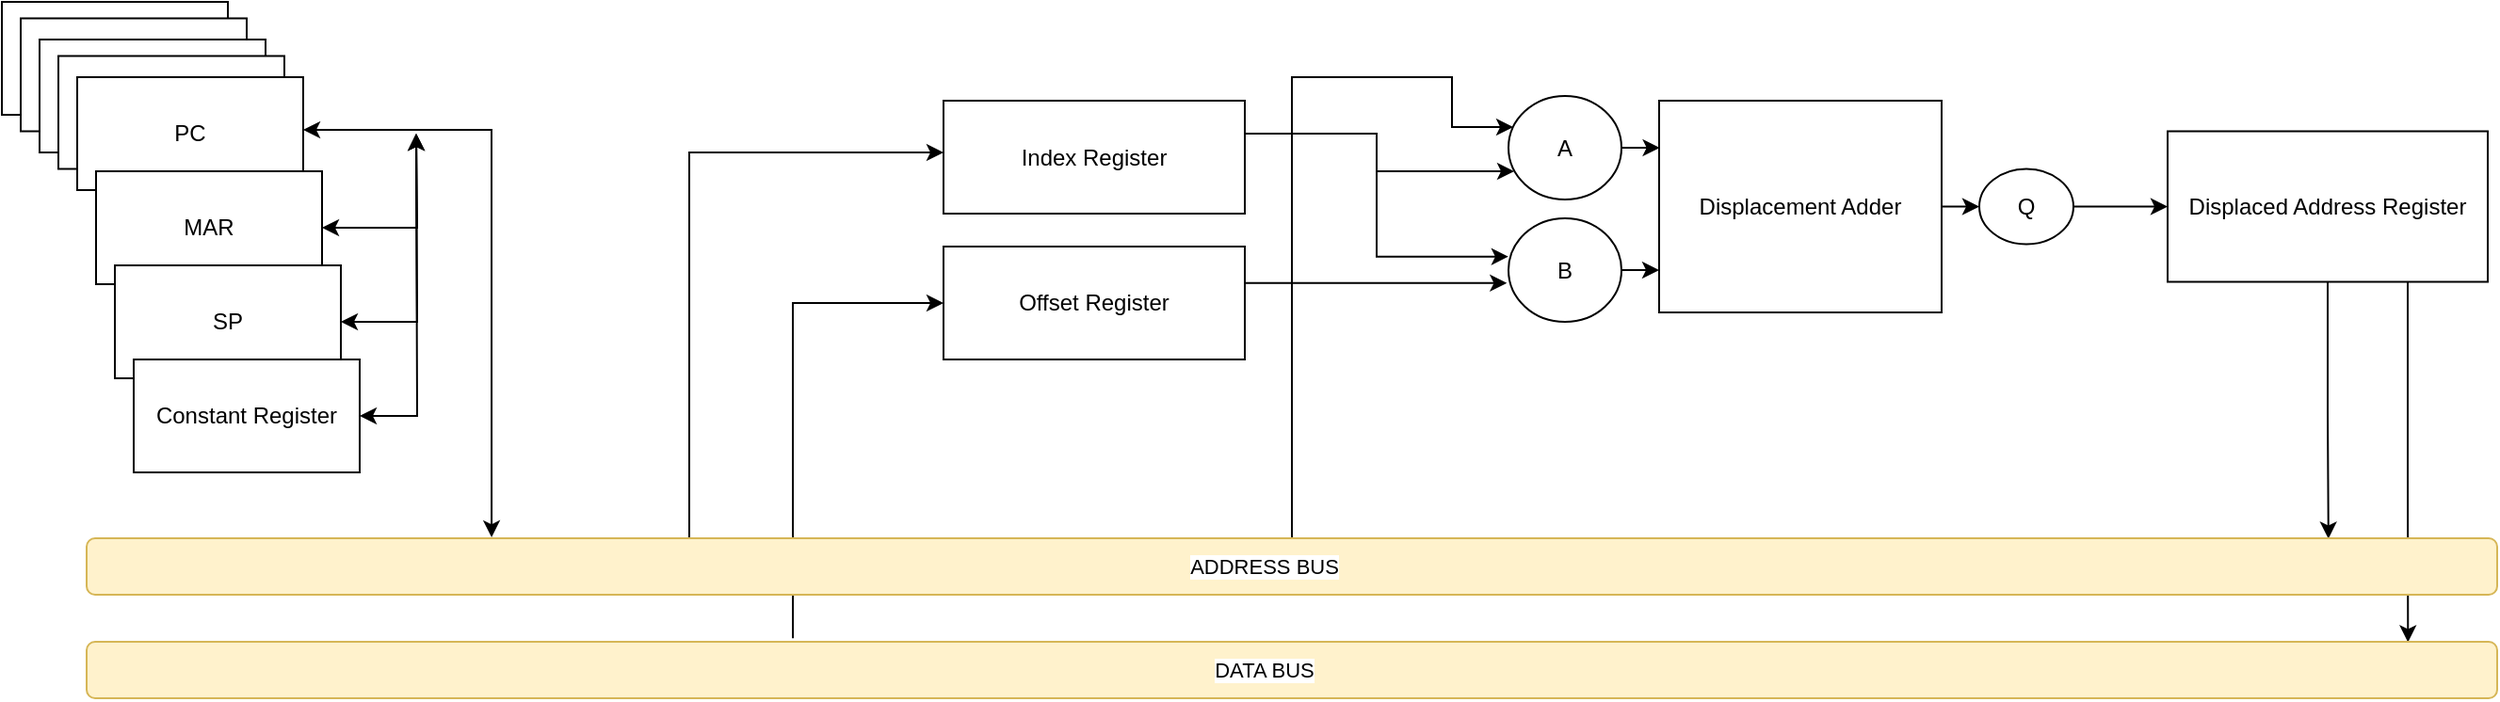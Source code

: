 <mxfile version="17.4.2" type="device"><diagram id="UTDkjKuew3a6L_y-ETUJ" name="Page-1"><mxGraphModel dx="1366" dy="995" grid="1" gridSize="10" guides="1" tooltips="1" connect="1" arrows="1" fold="1" page="1" pageScale="1" pageWidth="850" pageHeight="1100" math="0" shadow="0"><root><mxCell id="0"/><mxCell id="1" parent="0"/><mxCell id="TWT95b4uwFcUYHoAmGLu-45" value="PC" style="rounded=0;whiteSpace=wrap;html=1;" vertex="1" parent="1"><mxGeometry x="60" y="140" width="120" height="60" as="geometry"/></mxCell><mxCell id="TWT95b4uwFcUYHoAmGLu-46" value="PC" style="rounded=0;whiteSpace=wrap;html=1;" vertex="1" parent="1"><mxGeometry x="70" y="148.75" width="120" height="60" as="geometry"/></mxCell><mxCell id="TWT95b4uwFcUYHoAmGLu-44" value="PC" style="rounded=0;whiteSpace=wrap;html=1;" vertex="1" parent="1"><mxGeometry x="80" y="160" width="120" height="60" as="geometry"/></mxCell><mxCell id="TWT95b4uwFcUYHoAmGLu-43" value="PC" style="rounded=0;whiteSpace=wrap;html=1;" vertex="1" parent="1"><mxGeometry x="90" y="168.75" width="120" height="60" as="geometry"/></mxCell><mxCell id="TWT95b4uwFcUYHoAmGLu-16" style="edgeStyle=orthogonalEdgeStyle;rounded=0;orthogonalLoop=1;jettySize=auto;html=1;startArrow=classic;startFill=1;entryX=1.015;entryY=0.168;entryDx=0;entryDy=0;entryPerimeter=0;" edge="1" parent="1" source="TWT95b4uwFcUYHoAmGLu-1" target="TWT95b4uwFcUYHoAmGLu-37"><mxGeometry relative="1" as="geometry"><mxPoint x="320" y="420" as="targetPoint"/><Array as="points"><mxPoint x="320" y="208"/></Array></mxGeometry></mxCell><mxCell id="TWT95b4uwFcUYHoAmGLu-1" value="PC" style="rounded=0;whiteSpace=wrap;html=1;" vertex="1" parent="1"><mxGeometry x="100" y="180" width="120" height="60" as="geometry"/></mxCell><mxCell id="TWT95b4uwFcUYHoAmGLu-17" style="edgeStyle=orthogonalEdgeStyle;rounded=0;orthogonalLoop=1;jettySize=auto;html=1;exitX=1;exitY=0.5;exitDx=0;exitDy=0;startArrow=classic;startFill=1;" edge="1" parent="1" source="TWT95b4uwFcUYHoAmGLu-2"><mxGeometry relative="1" as="geometry"><mxPoint x="280" y="210" as="targetPoint"/></mxGeometry></mxCell><mxCell id="TWT95b4uwFcUYHoAmGLu-2" value="MAR" style="rounded=0;whiteSpace=wrap;html=1;" vertex="1" parent="1"><mxGeometry x="110" y="230" width="120" height="60" as="geometry"/></mxCell><mxCell id="TWT95b4uwFcUYHoAmGLu-18" style="edgeStyle=orthogonalEdgeStyle;rounded=0;orthogonalLoop=1;jettySize=auto;html=1;exitX=1;exitY=0.5;exitDx=0;exitDy=0;startArrow=classic;startFill=1;" edge="1" parent="1" source="TWT95b4uwFcUYHoAmGLu-3"><mxGeometry relative="1" as="geometry"><mxPoint x="280" y="210" as="targetPoint"/></mxGeometry></mxCell><mxCell id="TWT95b4uwFcUYHoAmGLu-3" value="SP" style="rounded=0;whiteSpace=wrap;html=1;" vertex="1" parent="1"><mxGeometry x="120" y="280" width="120" height="60" as="geometry"/></mxCell><mxCell id="TWT95b4uwFcUYHoAmGLu-9" style="edgeStyle=orthogonalEdgeStyle;rounded=0;orthogonalLoop=1;jettySize=auto;html=1;exitX=1;exitY=0.25;exitDx=0;exitDy=0;entryX=0.05;entryY=0.728;entryDx=0;entryDy=0;entryPerimeter=0;" edge="1" parent="1" source="TWT95b4uwFcUYHoAmGLu-4" target="TWT95b4uwFcUYHoAmGLu-10"><mxGeometry relative="1" as="geometry"><mxPoint x="770" y="207.5" as="targetPoint"/><Array as="points"><mxPoint x="720" y="210"/><mxPoint x="790" y="210"/><mxPoint x="790" y="230"/></Array></mxGeometry></mxCell><mxCell id="TWT95b4uwFcUYHoAmGLu-21" style="edgeStyle=orthogonalEdgeStyle;rounded=0;orthogonalLoop=1;jettySize=auto;html=1;entryX=-0.001;entryY=0.37;entryDx=0;entryDy=0;exitX=1;exitY=0.292;exitDx=0;exitDy=0;exitPerimeter=0;entryPerimeter=0;" edge="1" parent="1" source="TWT95b4uwFcUYHoAmGLu-4" target="TWT95b4uwFcUYHoAmGLu-11"><mxGeometry relative="1" as="geometry"><Array as="points"><mxPoint x="790" y="210"/><mxPoint x="790" y="275"/></Array></mxGeometry></mxCell><mxCell id="TWT95b4uwFcUYHoAmGLu-4" value="Index Register" style="rounded=0;whiteSpace=wrap;html=1;" vertex="1" parent="1"><mxGeometry x="560" y="192.5" width="160" height="60" as="geometry"/></mxCell><mxCell id="TWT95b4uwFcUYHoAmGLu-22" style="edgeStyle=orthogonalEdgeStyle;rounded=0;orthogonalLoop=1;jettySize=auto;html=1;entryX=-0.014;entryY=0.626;entryDx=0;entryDy=0;entryPerimeter=0;" edge="1" parent="1" source="TWT95b4uwFcUYHoAmGLu-5" target="TWT95b4uwFcUYHoAmGLu-11"><mxGeometry relative="1" as="geometry"><Array as="points"><mxPoint x="790" y="290"/></Array></mxGeometry></mxCell><mxCell id="TWT95b4uwFcUYHoAmGLu-5" value="Offset Register" style="rounded=0;whiteSpace=wrap;html=1;" vertex="1" parent="1"><mxGeometry x="560" y="270" width="160" height="60" as="geometry"/></mxCell><mxCell id="TWT95b4uwFcUYHoAmGLu-14" style="edgeStyle=orthogonalEdgeStyle;rounded=0;orthogonalLoop=1;jettySize=auto;html=1;" edge="1" parent="1" source="TWT95b4uwFcUYHoAmGLu-6"><mxGeometry relative="1" as="geometry"><mxPoint x="1110" y="248.75" as="targetPoint"/></mxGeometry></mxCell><mxCell id="TWT95b4uwFcUYHoAmGLu-6" value="Displacement Adder" style="rounded=0;whiteSpace=wrap;html=1;" vertex="1" parent="1"><mxGeometry x="940" y="192.5" width="150" height="112.5" as="geometry"/></mxCell><mxCell id="TWT95b4uwFcUYHoAmGLu-19" style="edgeStyle=orthogonalEdgeStyle;rounded=0;orthogonalLoop=1;jettySize=auto;html=1;exitX=1;exitY=0.5;exitDx=0;exitDy=0;startArrow=classic;startFill=1;" edge="1" parent="1" source="TWT95b4uwFcUYHoAmGLu-8"><mxGeometry relative="1" as="geometry"><mxPoint x="280" y="210" as="targetPoint"/></mxGeometry></mxCell><mxCell id="TWT95b4uwFcUYHoAmGLu-8" value="Constant Register" style="rounded=0;whiteSpace=wrap;html=1;" vertex="1" parent="1"><mxGeometry x="130" y="330" width="120" height="60" as="geometry"/></mxCell><mxCell id="TWT95b4uwFcUYHoAmGLu-12" style="edgeStyle=orthogonalEdgeStyle;rounded=0;orthogonalLoop=1;jettySize=auto;html=1;exitX=1;exitY=0.5;exitDx=0;exitDy=0;entryX=0.002;entryY=0.224;entryDx=0;entryDy=0;entryPerimeter=0;" edge="1" parent="1" source="TWT95b4uwFcUYHoAmGLu-10" target="TWT95b4uwFcUYHoAmGLu-6"><mxGeometry relative="1" as="geometry"/></mxCell><mxCell id="TWT95b4uwFcUYHoAmGLu-10" value="A" style="ellipse;whiteSpace=wrap;html=1;" vertex="1" parent="1"><mxGeometry x="860" y="190" width="60" height="55" as="geometry"/></mxCell><mxCell id="TWT95b4uwFcUYHoAmGLu-13" style="edgeStyle=orthogonalEdgeStyle;rounded=0;orthogonalLoop=1;jettySize=auto;html=1;exitX=1;exitY=0.5;exitDx=0;exitDy=0;entryX=0;entryY=0.796;entryDx=0;entryDy=0;entryPerimeter=0;" edge="1" parent="1" source="TWT95b4uwFcUYHoAmGLu-11" target="TWT95b4uwFcUYHoAmGLu-6"><mxGeometry relative="1" as="geometry"><mxPoint x="920" y="274.865" as="targetPoint"/></mxGeometry></mxCell><mxCell id="TWT95b4uwFcUYHoAmGLu-11" value="B" style="ellipse;whiteSpace=wrap;html=1;" vertex="1" parent="1"><mxGeometry x="860" y="255" width="60" height="55" as="geometry"/></mxCell><mxCell id="TWT95b4uwFcUYHoAmGLu-30" style="edgeStyle=orthogonalEdgeStyle;rounded=0;orthogonalLoop=1;jettySize=auto;html=1;entryX=0;entryY=0.5;entryDx=0;entryDy=0;" edge="1" parent="1" source="TWT95b4uwFcUYHoAmGLu-15" target="TWT95b4uwFcUYHoAmGLu-29"><mxGeometry relative="1" as="geometry"/></mxCell><mxCell id="TWT95b4uwFcUYHoAmGLu-15" value="Q" style="ellipse;whiteSpace=wrap;html=1;" vertex="1" parent="1"><mxGeometry x="1110" y="228.75" width="50" height="40" as="geometry"/></mxCell><mxCell id="TWT95b4uwFcUYHoAmGLu-25" style="edgeStyle=orthogonalEdgeStyle;rounded=0;orthogonalLoop=1;jettySize=auto;html=1;exitX=1;exitY=0.25;exitDx=0;exitDy=0;" edge="1" parent="1" source="TWT95b4uwFcUYHoAmGLu-37"><mxGeometry relative="1" as="geometry"><mxPoint x="390" y="207.5" as="sourcePoint"/><mxPoint x="560" y="220" as="targetPoint"/><Array as="points"><mxPoint x="425" y="220"/><mxPoint x="559" y="220"/></Array></mxGeometry></mxCell><mxCell id="TWT95b4uwFcUYHoAmGLu-36" style="edgeStyle=orthogonalEdgeStyle;rounded=0;orthogonalLoop=1;jettySize=auto;html=1;entryX=0.042;entryY=0.3;entryDx=0;entryDy=0;entryPerimeter=0;exitX=1;exitY=0.5;exitDx=0;exitDy=0;" edge="1" parent="1" source="TWT95b4uwFcUYHoAmGLu-37" target="TWT95b4uwFcUYHoAmGLu-10"><mxGeometry relative="1" as="geometry"><mxPoint x="830" y="150" as="sourcePoint"/><Array as="points"><mxPoint x="745" y="180"/><mxPoint x="830" y="180"/><mxPoint x="830" y="206"/></Array></mxGeometry></mxCell><mxCell id="TWT95b4uwFcUYHoAmGLu-28" style="edgeStyle=orthogonalEdgeStyle;rounded=0;orthogonalLoop=1;jettySize=auto;html=1;exitX=1.063;exitY=0.293;exitDx=0;exitDy=0;exitPerimeter=0;" edge="1" parent="1" source="TWT95b4uwFcUYHoAmGLu-40"><mxGeometry relative="1" as="geometry"><mxPoint x="469.7" y="284.67" as="sourcePoint"/><mxPoint x="560" y="300" as="targetPoint"/><Array as="points"><mxPoint x="480" y="300"/><mxPoint x="560" y="300"/></Array></mxGeometry></mxCell><mxCell id="TWT95b4uwFcUYHoAmGLu-47" style="edgeStyle=orthogonalEdgeStyle;rounded=0;orthogonalLoop=1;jettySize=auto;html=1;entryX=0.992;entryY=0.93;entryDx=0;entryDy=0;entryPerimeter=0;startArrow=none;startFill=0;" edge="1" parent="1" source="TWT95b4uwFcUYHoAmGLu-29" target="TWT95b4uwFcUYHoAmGLu-37"><mxGeometry relative="1" as="geometry"/></mxCell><mxCell id="TWT95b4uwFcUYHoAmGLu-48" style="edgeStyle=orthogonalEdgeStyle;rounded=0;orthogonalLoop=1;jettySize=auto;html=1;exitX=0.75;exitY=1;exitDx=0;exitDy=0;entryX=0.992;entryY=0.963;entryDx=0;entryDy=0;entryPerimeter=0;startArrow=none;startFill=0;" edge="1" parent="1" source="TWT95b4uwFcUYHoAmGLu-29" target="TWT95b4uwFcUYHoAmGLu-40"><mxGeometry relative="1" as="geometry"/></mxCell><mxCell id="TWT95b4uwFcUYHoAmGLu-29" value="Displaced Address Register" style="rounded=0;whiteSpace=wrap;html=1;" vertex="1" parent="1"><mxGeometry x="1210" y="208.75" width="170" height="80" as="geometry"/></mxCell><mxCell id="TWT95b4uwFcUYHoAmGLu-37" value="" style="rounded=1;whiteSpace=wrap;html=1;fillColor=#fff2cc;strokeColor=#d6b656;rotation=-90;" vertex="1" parent="1"><mxGeometry x="730" y="-200" width="30" height="1280" as="geometry"/></mxCell><mxCell id="TWT95b4uwFcUYHoAmGLu-39" value="ADDRESS BUS" style="edgeLabel;html=1;align=center;verticalAlign=middle;resizable=0;points=[];" vertex="1" connectable="0" parent="1"><mxGeometry x="730.002" y="440" as="geometry"/></mxCell><mxCell id="TWT95b4uwFcUYHoAmGLu-40" value="" style="rounded=1;whiteSpace=wrap;html=1;fillColor=#fff2cc;strokeColor=#d6b656;rotation=-90;" vertex="1" parent="1"><mxGeometry x="730" y="-145" width="30" height="1280" as="geometry"/></mxCell><mxCell id="TWT95b4uwFcUYHoAmGLu-41" value="DATA BUS" style="edgeLabel;html=1;align=center;verticalAlign=middle;resizable=0;points=[];" vertex="1" connectable="0" parent="1"><mxGeometry x="730.002" y="495" as="geometry"/></mxCell></root></mxGraphModel></diagram></mxfile>